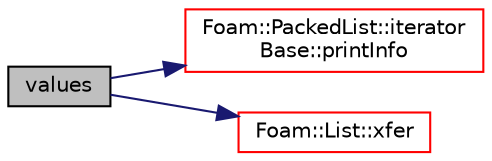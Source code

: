 digraph "values"
{
  bgcolor="transparent";
  edge [fontname="Helvetica",fontsize="10",labelfontname="Helvetica",labelfontsize="10"];
  node [fontname="Helvetica",fontsize="10",shape=record];
  rankdir="LR";
  Node1 [label="values",height=0.2,width=0.4,color="black", fillcolor="grey75", style="filled", fontcolor="black"];
  Node1 -> Node2 [color="midnightblue",fontsize="10",style="solid",fontname="Helvetica"];
  Node2 [label="Foam::PackedList::iterator\lBase::printInfo",height=0.2,width=0.4,color="red",URL="$a01229.html#aa83f51c128dc4622568ef2cf81ded527",tooltip="Print information and values. "];
  Node1 -> Node3 [color="midnightblue",fontsize="10",style="solid",fontname="Helvetica"];
  Node3 [label="Foam::List::xfer",height=0.2,width=0.4,color="red",URL="$a01387.html#a48f43ee271fb2edb0fb241b72af0e59c",tooltip="Transfer contents to the Xfer container. "];
}
